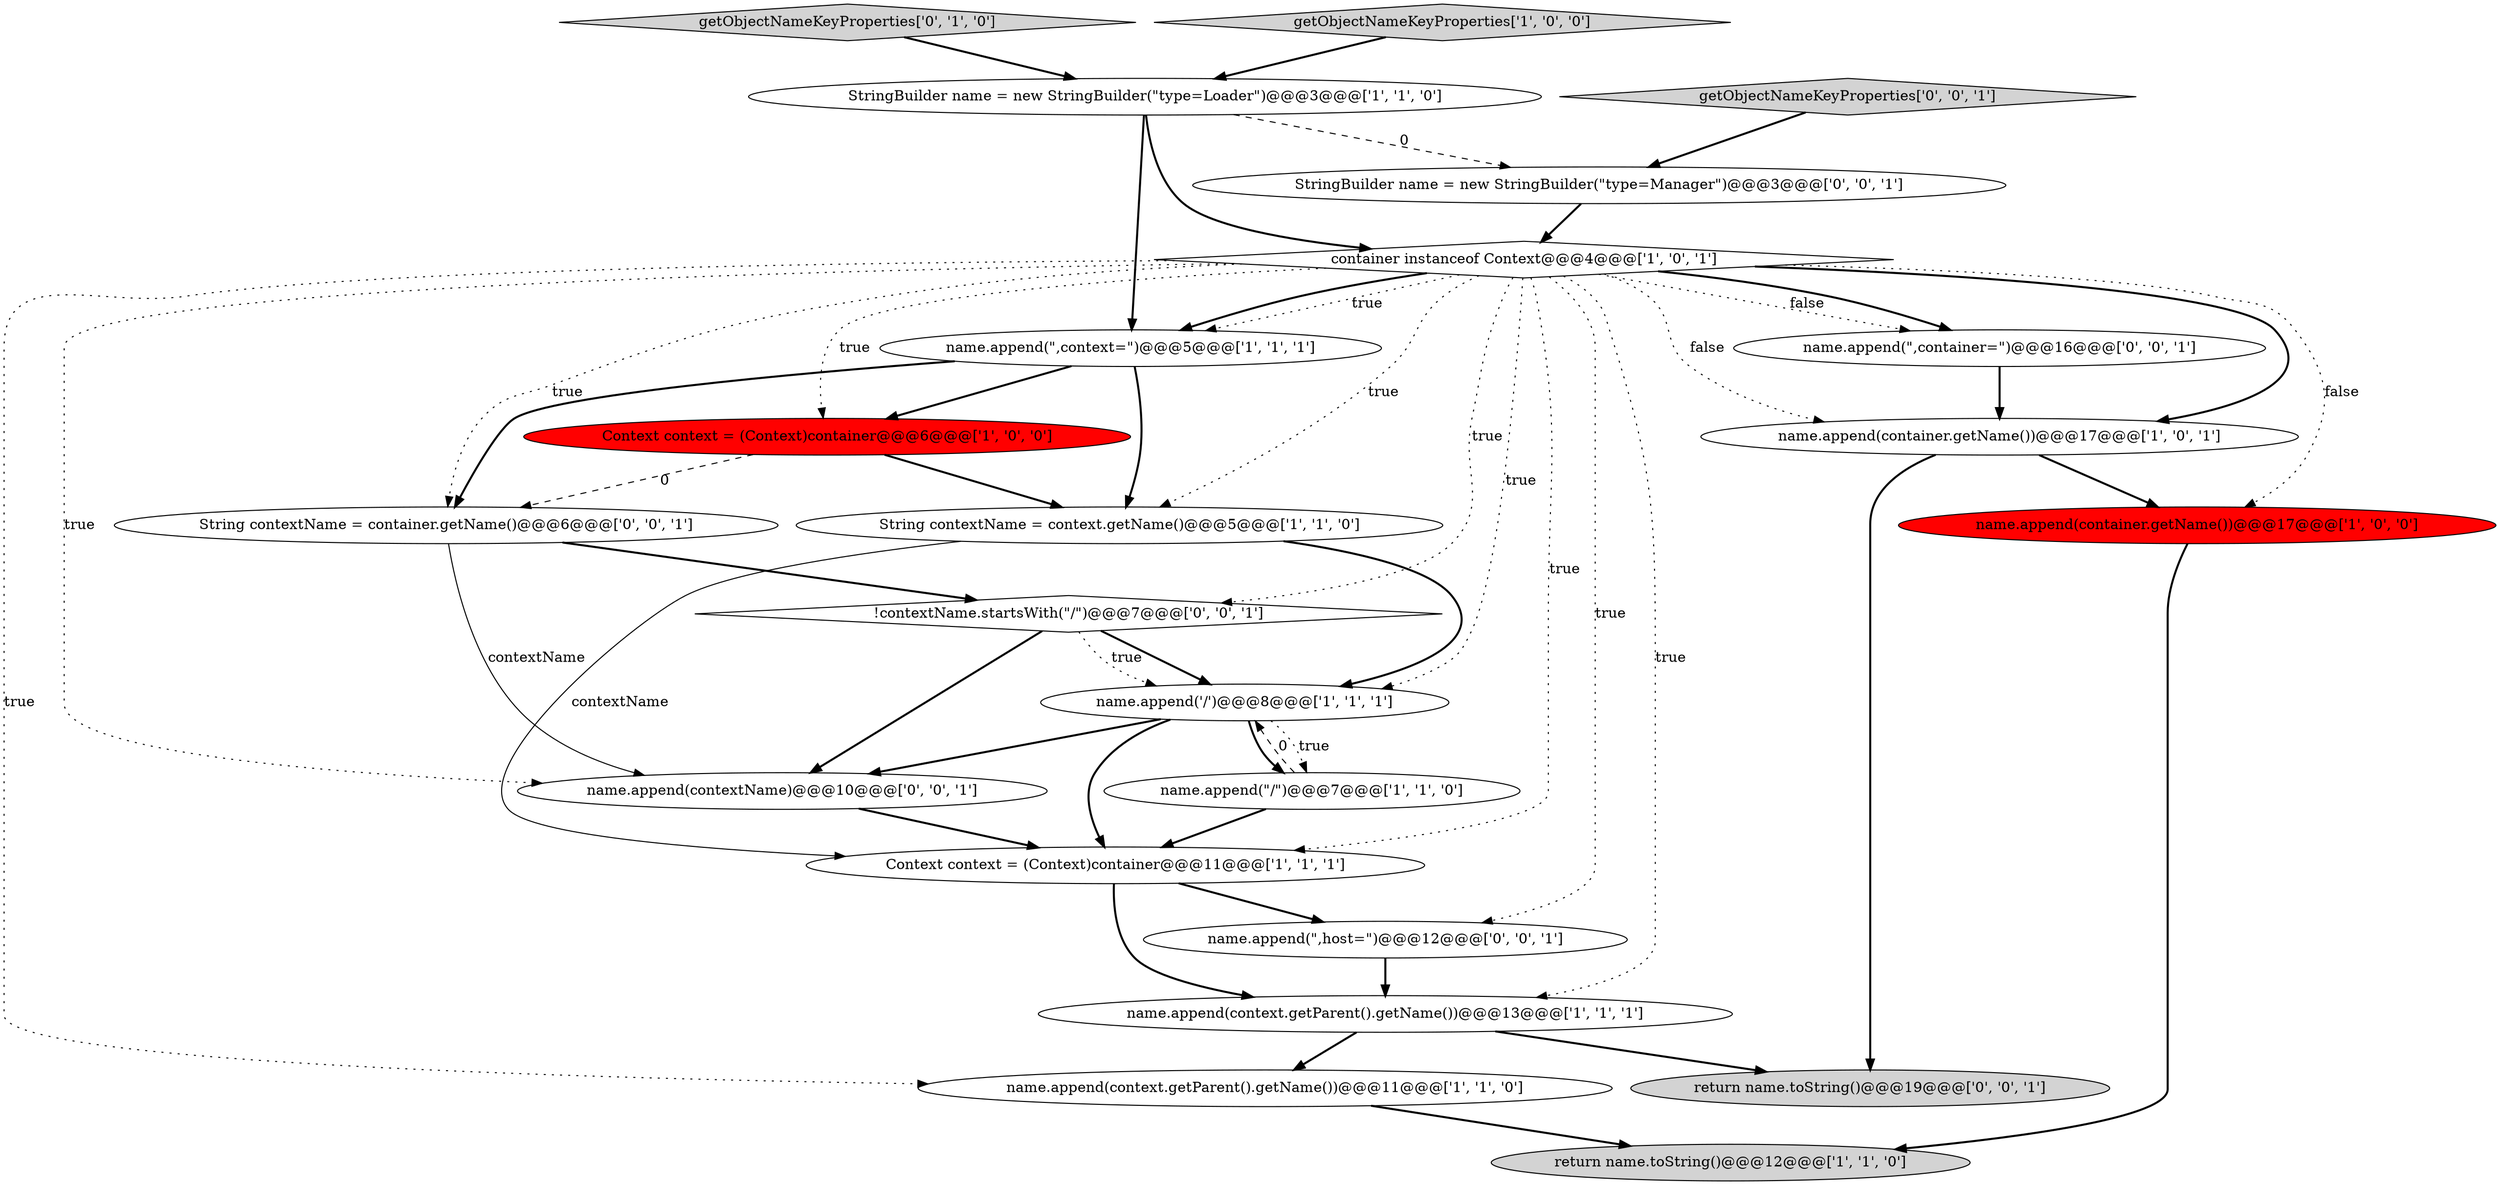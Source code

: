 digraph {
15 [style = filled, label = "name.append(\",host=\")@@@12@@@['0', '0', '1']", fillcolor = white, shape = ellipse image = "AAA0AAABBB3BBB"];
6 [style = filled, label = "name.append('/')@@@8@@@['1', '1', '1']", fillcolor = white, shape = ellipse image = "AAA0AAABBB1BBB"];
14 [style = filled, label = "getObjectNameKeyProperties['0', '1', '0']", fillcolor = lightgray, shape = diamond image = "AAA0AAABBB2BBB"];
17 [style = filled, label = "!contextName.startsWith(\"/\")@@@7@@@['0', '0', '1']", fillcolor = white, shape = diamond image = "AAA0AAABBB3BBB"];
0 [style = filled, label = "name.append(\",context=\")@@@5@@@['1', '1', '1']", fillcolor = white, shape = ellipse image = "AAA0AAABBB1BBB"];
7 [style = filled, label = "StringBuilder name = new StringBuilder(\"type=Loader\")@@@3@@@['1', '1', '0']", fillcolor = white, shape = ellipse image = "AAA0AAABBB1BBB"];
11 [style = filled, label = "Context context = (Context)container@@@11@@@['1', '1', '1']", fillcolor = white, shape = ellipse image = "AAA0AAABBB1BBB"];
3 [style = filled, label = "name.append(context.getParent().getName())@@@11@@@['1', '1', '0']", fillcolor = white, shape = ellipse image = "AAA0AAABBB1BBB"];
2 [style = filled, label = "name.append(context.getParent().getName())@@@13@@@['1', '1', '1']", fillcolor = white, shape = ellipse image = "AAA0AAABBB1BBB"];
16 [style = filled, label = "getObjectNameKeyProperties['0', '0', '1']", fillcolor = lightgray, shape = diamond image = "AAA0AAABBB3BBB"];
9 [style = filled, label = "return name.toString()@@@12@@@['1', '1', '0']", fillcolor = lightgray, shape = ellipse image = "AAA0AAABBB1BBB"];
12 [style = filled, label = "name.append(container.getName())@@@17@@@['1', '0', '0']", fillcolor = red, shape = ellipse image = "AAA1AAABBB1BBB"];
8 [style = filled, label = "Context context = (Context)container@@@6@@@['1', '0', '0']", fillcolor = red, shape = ellipse image = "AAA1AAABBB1BBB"];
10 [style = filled, label = "String contextName = context.getName()@@@5@@@['1', '1', '0']", fillcolor = white, shape = ellipse image = "AAA0AAABBB1BBB"];
22 [style = filled, label = "name.append(contextName)@@@10@@@['0', '0', '1']", fillcolor = white, shape = ellipse image = "AAA0AAABBB3BBB"];
18 [style = filled, label = "name.append(\",container=\")@@@16@@@['0', '0', '1']", fillcolor = white, shape = ellipse image = "AAA0AAABBB3BBB"];
21 [style = filled, label = "StringBuilder name = new StringBuilder(\"type=Manager\")@@@3@@@['0', '0', '1']", fillcolor = white, shape = ellipse image = "AAA0AAABBB3BBB"];
1 [style = filled, label = "name.append(container.getName())@@@17@@@['1', '0', '1']", fillcolor = white, shape = ellipse image = "AAA0AAABBB1BBB"];
5 [style = filled, label = "getObjectNameKeyProperties['1', '0', '0']", fillcolor = lightgray, shape = diamond image = "AAA0AAABBB1BBB"];
19 [style = filled, label = "return name.toString()@@@19@@@['0', '0', '1']", fillcolor = lightgray, shape = ellipse image = "AAA0AAABBB3BBB"];
20 [style = filled, label = "String contextName = container.getName()@@@6@@@['0', '0', '1']", fillcolor = white, shape = ellipse image = "AAA0AAABBB3BBB"];
4 [style = filled, label = "container instanceof Context@@@4@@@['1', '0', '1']", fillcolor = white, shape = diamond image = "AAA0AAABBB1BBB"];
13 [style = filled, label = "name.append(\"/\")@@@7@@@['1', '1', '0']", fillcolor = white, shape = ellipse image = "AAA0AAABBB1BBB"];
4->6 [style = dotted, label="true"];
8->10 [style = bold, label=""];
15->2 [style = bold, label=""];
20->22 [style = solid, label="contextName"];
20->17 [style = bold, label=""];
2->19 [style = bold, label=""];
7->21 [style = dashed, label="0"];
17->6 [style = bold, label=""];
6->22 [style = bold, label=""];
4->10 [style = dotted, label="true"];
17->6 [style = dotted, label="true"];
10->11 [style = solid, label="contextName"];
2->3 [style = bold, label=""];
4->0 [style = dotted, label="true"];
6->13 [style = dotted, label="true"];
8->20 [style = dashed, label="0"];
4->20 [style = dotted, label="true"];
4->18 [style = dotted, label="false"];
4->8 [style = dotted, label="true"];
4->11 [style = dotted, label="true"];
7->0 [style = bold, label=""];
4->18 [style = bold, label=""];
7->4 [style = bold, label=""];
4->15 [style = dotted, label="true"];
17->22 [style = bold, label=""];
12->9 [style = bold, label=""];
13->11 [style = bold, label=""];
10->6 [style = bold, label=""];
11->2 [style = bold, label=""];
11->15 [style = bold, label=""];
4->0 [style = bold, label=""];
14->7 [style = bold, label=""];
3->9 [style = bold, label=""];
0->10 [style = bold, label=""];
4->3 [style = dotted, label="true"];
18->1 [style = bold, label=""];
4->22 [style = dotted, label="true"];
13->6 [style = dashed, label="0"];
16->21 [style = bold, label=""];
6->11 [style = bold, label=""];
6->13 [style = bold, label=""];
0->8 [style = bold, label=""];
4->12 [style = dotted, label="false"];
1->12 [style = bold, label=""];
5->7 [style = bold, label=""];
0->20 [style = bold, label=""];
4->1 [style = bold, label=""];
4->1 [style = dotted, label="false"];
1->19 [style = bold, label=""];
4->17 [style = dotted, label="true"];
22->11 [style = bold, label=""];
4->2 [style = dotted, label="true"];
21->4 [style = bold, label=""];
}

